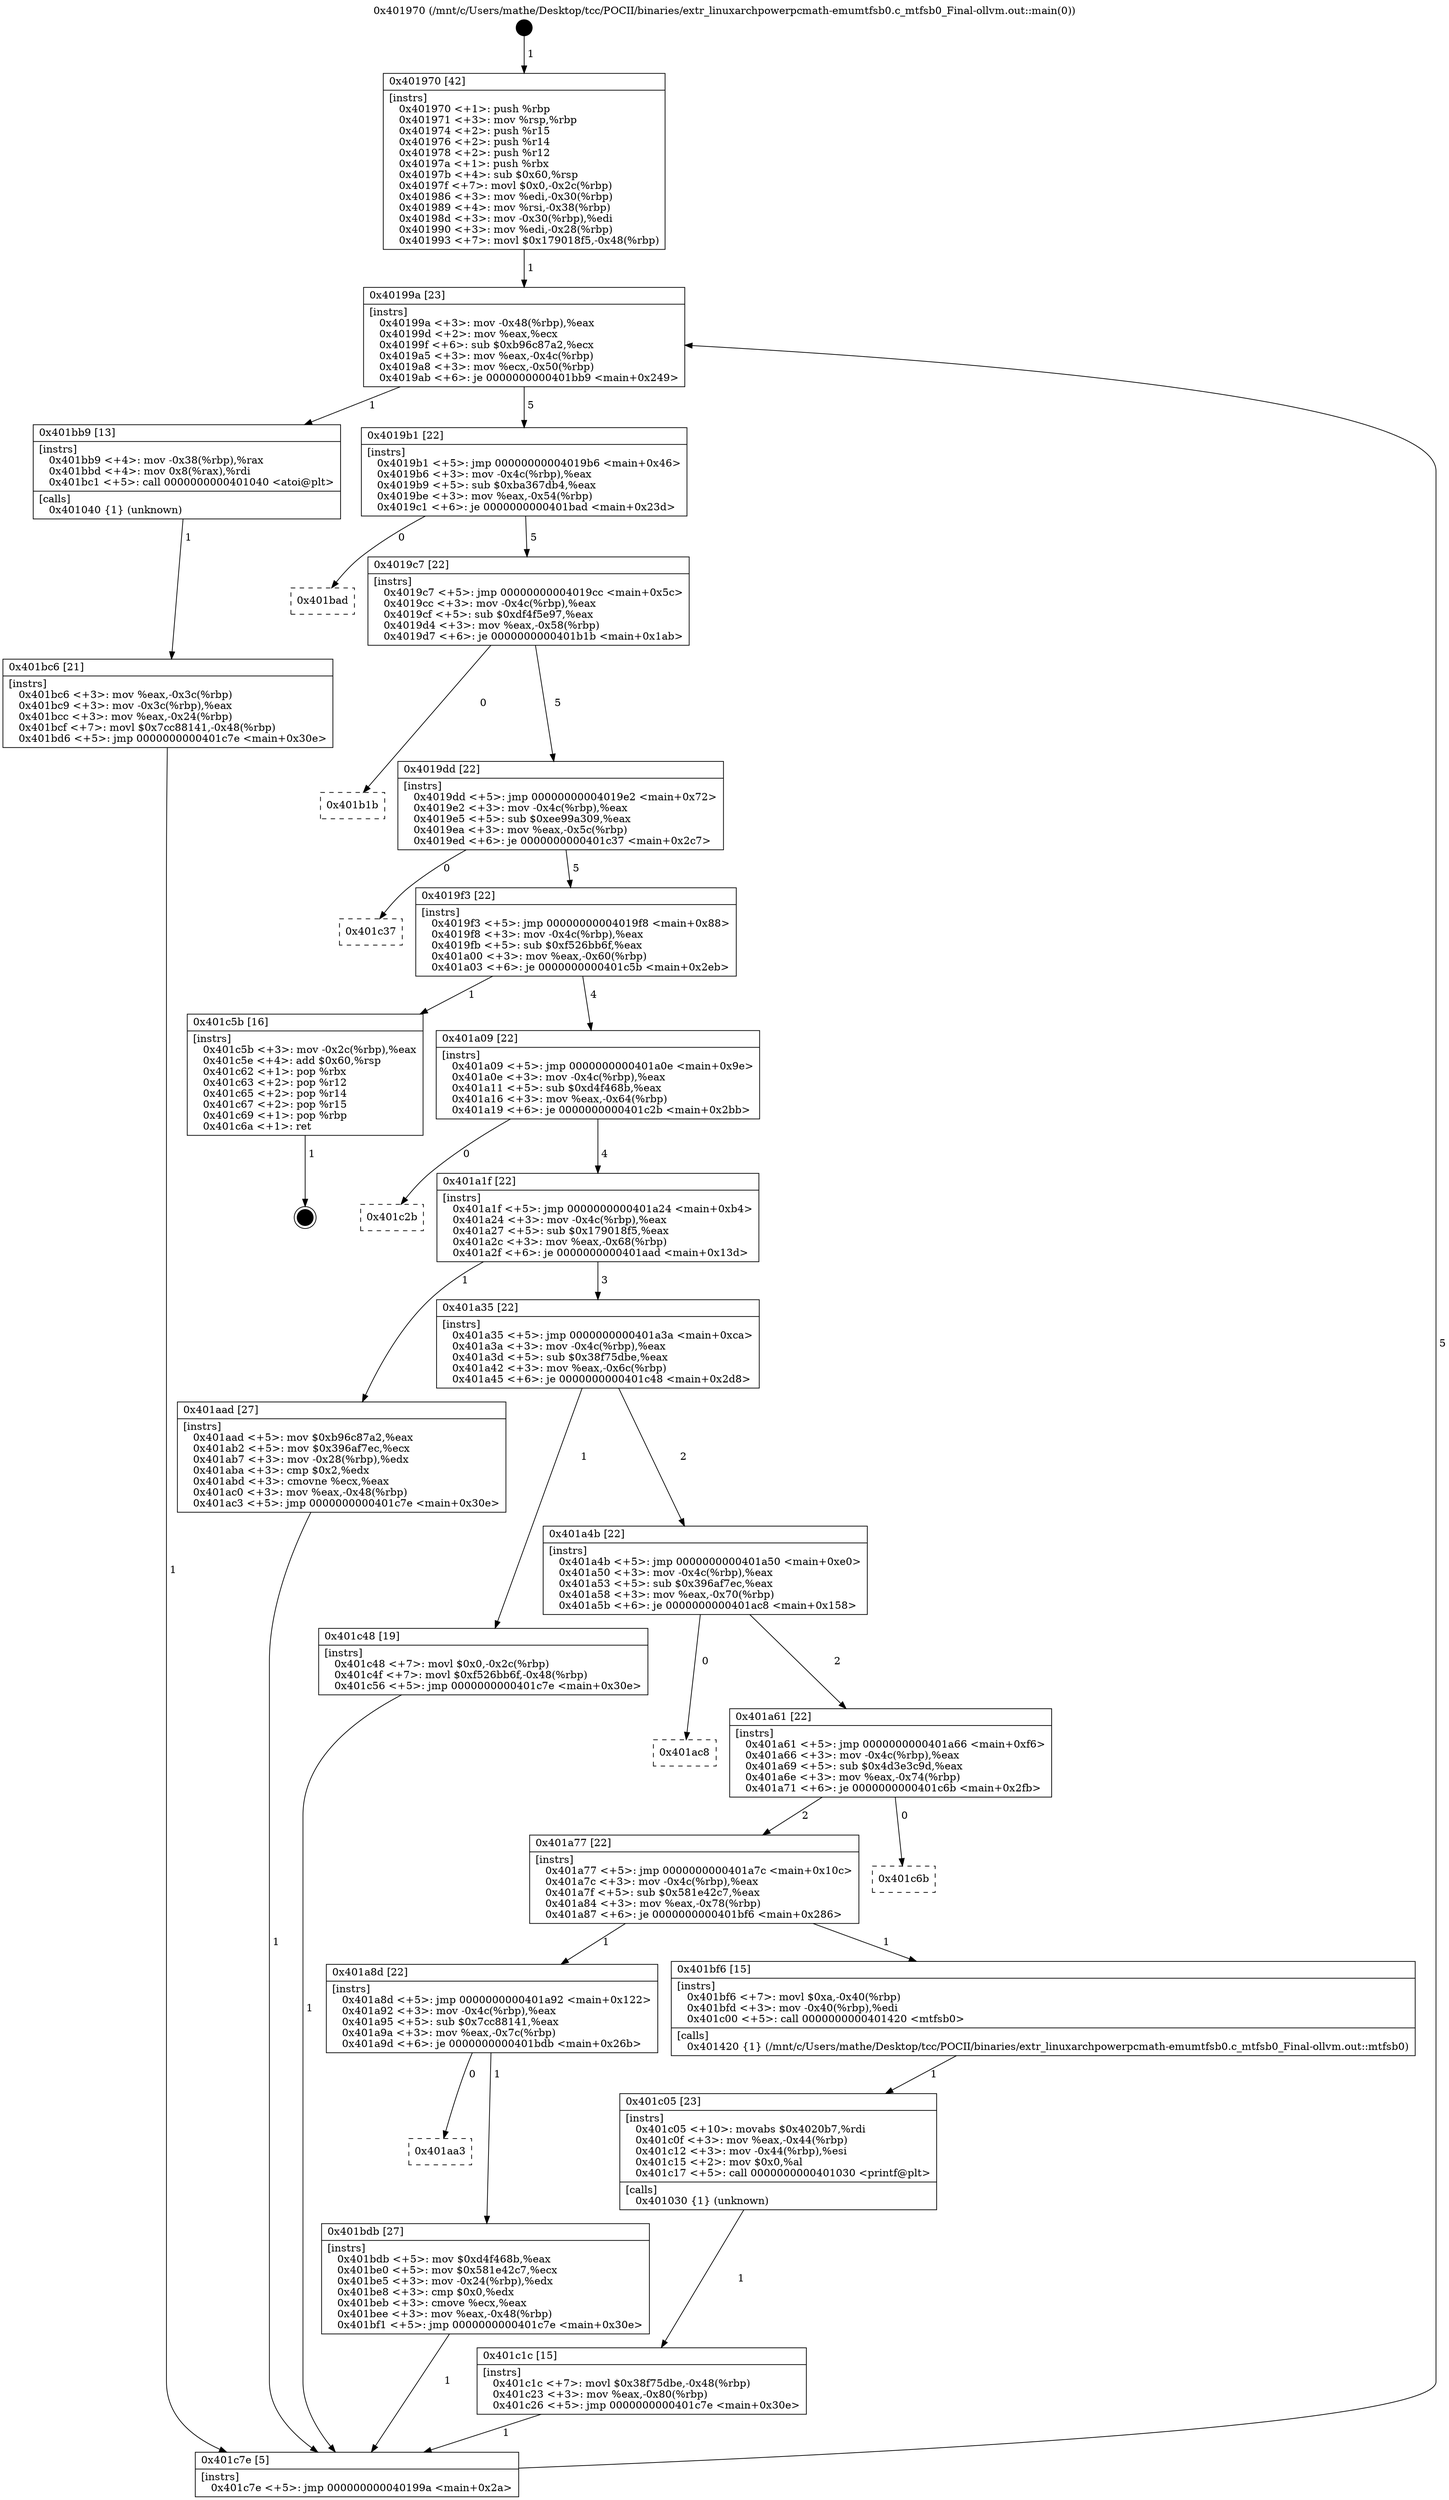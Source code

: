 digraph "0x401970" {
  label = "0x401970 (/mnt/c/Users/mathe/Desktop/tcc/POCII/binaries/extr_linuxarchpowerpcmath-emumtfsb0.c_mtfsb0_Final-ollvm.out::main(0))"
  labelloc = "t"
  node[shape=record]

  Entry [label="",width=0.3,height=0.3,shape=circle,fillcolor=black,style=filled]
  "0x40199a" [label="{
     0x40199a [23]\l
     | [instrs]\l
     &nbsp;&nbsp;0x40199a \<+3\>: mov -0x48(%rbp),%eax\l
     &nbsp;&nbsp;0x40199d \<+2\>: mov %eax,%ecx\l
     &nbsp;&nbsp;0x40199f \<+6\>: sub $0xb96c87a2,%ecx\l
     &nbsp;&nbsp;0x4019a5 \<+3\>: mov %eax,-0x4c(%rbp)\l
     &nbsp;&nbsp;0x4019a8 \<+3\>: mov %ecx,-0x50(%rbp)\l
     &nbsp;&nbsp;0x4019ab \<+6\>: je 0000000000401bb9 \<main+0x249\>\l
  }"]
  "0x401bb9" [label="{
     0x401bb9 [13]\l
     | [instrs]\l
     &nbsp;&nbsp;0x401bb9 \<+4\>: mov -0x38(%rbp),%rax\l
     &nbsp;&nbsp;0x401bbd \<+4\>: mov 0x8(%rax),%rdi\l
     &nbsp;&nbsp;0x401bc1 \<+5\>: call 0000000000401040 \<atoi@plt\>\l
     | [calls]\l
     &nbsp;&nbsp;0x401040 \{1\} (unknown)\l
  }"]
  "0x4019b1" [label="{
     0x4019b1 [22]\l
     | [instrs]\l
     &nbsp;&nbsp;0x4019b1 \<+5\>: jmp 00000000004019b6 \<main+0x46\>\l
     &nbsp;&nbsp;0x4019b6 \<+3\>: mov -0x4c(%rbp),%eax\l
     &nbsp;&nbsp;0x4019b9 \<+5\>: sub $0xba367db4,%eax\l
     &nbsp;&nbsp;0x4019be \<+3\>: mov %eax,-0x54(%rbp)\l
     &nbsp;&nbsp;0x4019c1 \<+6\>: je 0000000000401bad \<main+0x23d\>\l
  }"]
  Exit [label="",width=0.3,height=0.3,shape=circle,fillcolor=black,style=filled,peripheries=2]
  "0x401bad" [label="{
     0x401bad\l
  }", style=dashed]
  "0x4019c7" [label="{
     0x4019c7 [22]\l
     | [instrs]\l
     &nbsp;&nbsp;0x4019c7 \<+5\>: jmp 00000000004019cc \<main+0x5c\>\l
     &nbsp;&nbsp;0x4019cc \<+3\>: mov -0x4c(%rbp),%eax\l
     &nbsp;&nbsp;0x4019cf \<+5\>: sub $0xdf4f5e97,%eax\l
     &nbsp;&nbsp;0x4019d4 \<+3\>: mov %eax,-0x58(%rbp)\l
     &nbsp;&nbsp;0x4019d7 \<+6\>: je 0000000000401b1b \<main+0x1ab\>\l
  }"]
  "0x401c1c" [label="{
     0x401c1c [15]\l
     | [instrs]\l
     &nbsp;&nbsp;0x401c1c \<+7\>: movl $0x38f75dbe,-0x48(%rbp)\l
     &nbsp;&nbsp;0x401c23 \<+3\>: mov %eax,-0x80(%rbp)\l
     &nbsp;&nbsp;0x401c26 \<+5\>: jmp 0000000000401c7e \<main+0x30e\>\l
  }"]
  "0x401b1b" [label="{
     0x401b1b\l
  }", style=dashed]
  "0x4019dd" [label="{
     0x4019dd [22]\l
     | [instrs]\l
     &nbsp;&nbsp;0x4019dd \<+5\>: jmp 00000000004019e2 \<main+0x72\>\l
     &nbsp;&nbsp;0x4019e2 \<+3\>: mov -0x4c(%rbp),%eax\l
     &nbsp;&nbsp;0x4019e5 \<+5\>: sub $0xee99a309,%eax\l
     &nbsp;&nbsp;0x4019ea \<+3\>: mov %eax,-0x5c(%rbp)\l
     &nbsp;&nbsp;0x4019ed \<+6\>: je 0000000000401c37 \<main+0x2c7\>\l
  }"]
  "0x401c05" [label="{
     0x401c05 [23]\l
     | [instrs]\l
     &nbsp;&nbsp;0x401c05 \<+10\>: movabs $0x4020b7,%rdi\l
     &nbsp;&nbsp;0x401c0f \<+3\>: mov %eax,-0x44(%rbp)\l
     &nbsp;&nbsp;0x401c12 \<+3\>: mov -0x44(%rbp),%esi\l
     &nbsp;&nbsp;0x401c15 \<+2\>: mov $0x0,%al\l
     &nbsp;&nbsp;0x401c17 \<+5\>: call 0000000000401030 \<printf@plt\>\l
     | [calls]\l
     &nbsp;&nbsp;0x401030 \{1\} (unknown)\l
  }"]
  "0x401c37" [label="{
     0x401c37\l
  }", style=dashed]
  "0x4019f3" [label="{
     0x4019f3 [22]\l
     | [instrs]\l
     &nbsp;&nbsp;0x4019f3 \<+5\>: jmp 00000000004019f8 \<main+0x88\>\l
     &nbsp;&nbsp;0x4019f8 \<+3\>: mov -0x4c(%rbp),%eax\l
     &nbsp;&nbsp;0x4019fb \<+5\>: sub $0xf526bb6f,%eax\l
     &nbsp;&nbsp;0x401a00 \<+3\>: mov %eax,-0x60(%rbp)\l
     &nbsp;&nbsp;0x401a03 \<+6\>: je 0000000000401c5b \<main+0x2eb\>\l
  }"]
  "0x401aa3" [label="{
     0x401aa3\l
  }", style=dashed]
  "0x401c5b" [label="{
     0x401c5b [16]\l
     | [instrs]\l
     &nbsp;&nbsp;0x401c5b \<+3\>: mov -0x2c(%rbp),%eax\l
     &nbsp;&nbsp;0x401c5e \<+4\>: add $0x60,%rsp\l
     &nbsp;&nbsp;0x401c62 \<+1\>: pop %rbx\l
     &nbsp;&nbsp;0x401c63 \<+2\>: pop %r12\l
     &nbsp;&nbsp;0x401c65 \<+2\>: pop %r14\l
     &nbsp;&nbsp;0x401c67 \<+2\>: pop %r15\l
     &nbsp;&nbsp;0x401c69 \<+1\>: pop %rbp\l
     &nbsp;&nbsp;0x401c6a \<+1\>: ret\l
  }"]
  "0x401a09" [label="{
     0x401a09 [22]\l
     | [instrs]\l
     &nbsp;&nbsp;0x401a09 \<+5\>: jmp 0000000000401a0e \<main+0x9e\>\l
     &nbsp;&nbsp;0x401a0e \<+3\>: mov -0x4c(%rbp),%eax\l
     &nbsp;&nbsp;0x401a11 \<+5\>: sub $0xd4f468b,%eax\l
     &nbsp;&nbsp;0x401a16 \<+3\>: mov %eax,-0x64(%rbp)\l
     &nbsp;&nbsp;0x401a19 \<+6\>: je 0000000000401c2b \<main+0x2bb\>\l
  }"]
  "0x401bdb" [label="{
     0x401bdb [27]\l
     | [instrs]\l
     &nbsp;&nbsp;0x401bdb \<+5\>: mov $0xd4f468b,%eax\l
     &nbsp;&nbsp;0x401be0 \<+5\>: mov $0x581e42c7,%ecx\l
     &nbsp;&nbsp;0x401be5 \<+3\>: mov -0x24(%rbp),%edx\l
     &nbsp;&nbsp;0x401be8 \<+3\>: cmp $0x0,%edx\l
     &nbsp;&nbsp;0x401beb \<+3\>: cmove %ecx,%eax\l
     &nbsp;&nbsp;0x401bee \<+3\>: mov %eax,-0x48(%rbp)\l
     &nbsp;&nbsp;0x401bf1 \<+5\>: jmp 0000000000401c7e \<main+0x30e\>\l
  }"]
  "0x401c2b" [label="{
     0x401c2b\l
  }", style=dashed]
  "0x401a1f" [label="{
     0x401a1f [22]\l
     | [instrs]\l
     &nbsp;&nbsp;0x401a1f \<+5\>: jmp 0000000000401a24 \<main+0xb4\>\l
     &nbsp;&nbsp;0x401a24 \<+3\>: mov -0x4c(%rbp),%eax\l
     &nbsp;&nbsp;0x401a27 \<+5\>: sub $0x179018f5,%eax\l
     &nbsp;&nbsp;0x401a2c \<+3\>: mov %eax,-0x68(%rbp)\l
     &nbsp;&nbsp;0x401a2f \<+6\>: je 0000000000401aad \<main+0x13d\>\l
  }"]
  "0x401a8d" [label="{
     0x401a8d [22]\l
     | [instrs]\l
     &nbsp;&nbsp;0x401a8d \<+5\>: jmp 0000000000401a92 \<main+0x122\>\l
     &nbsp;&nbsp;0x401a92 \<+3\>: mov -0x4c(%rbp),%eax\l
     &nbsp;&nbsp;0x401a95 \<+5\>: sub $0x7cc88141,%eax\l
     &nbsp;&nbsp;0x401a9a \<+3\>: mov %eax,-0x7c(%rbp)\l
     &nbsp;&nbsp;0x401a9d \<+6\>: je 0000000000401bdb \<main+0x26b\>\l
  }"]
  "0x401aad" [label="{
     0x401aad [27]\l
     | [instrs]\l
     &nbsp;&nbsp;0x401aad \<+5\>: mov $0xb96c87a2,%eax\l
     &nbsp;&nbsp;0x401ab2 \<+5\>: mov $0x396af7ec,%ecx\l
     &nbsp;&nbsp;0x401ab7 \<+3\>: mov -0x28(%rbp),%edx\l
     &nbsp;&nbsp;0x401aba \<+3\>: cmp $0x2,%edx\l
     &nbsp;&nbsp;0x401abd \<+3\>: cmovne %ecx,%eax\l
     &nbsp;&nbsp;0x401ac0 \<+3\>: mov %eax,-0x48(%rbp)\l
     &nbsp;&nbsp;0x401ac3 \<+5\>: jmp 0000000000401c7e \<main+0x30e\>\l
  }"]
  "0x401a35" [label="{
     0x401a35 [22]\l
     | [instrs]\l
     &nbsp;&nbsp;0x401a35 \<+5\>: jmp 0000000000401a3a \<main+0xca\>\l
     &nbsp;&nbsp;0x401a3a \<+3\>: mov -0x4c(%rbp),%eax\l
     &nbsp;&nbsp;0x401a3d \<+5\>: sub $0x38f75dbe,%eax\l
     &nbsp;&nbsp;0x401a42 \<+3\>: mov %eax,-0x6c(%rbp)\l
     &nbsp;&nbsp;0x401a45 \<+6\>: je 0000000000401c48 \<main+0x2d8\>\l
  }"]
  "0x401c7e" [label="{
     0x401c7e [5]\l
     | [instrs]\l
     &nbsp;&nbsp;0x401c7e \<+5\>: jmp 000000000040199a \<main+0x2a\>\l
  }"]
  "0x401970" [label="{
     0x401970 [42]\l
     | [instrs]\l
     &nbsp;&nbsp;0x401970 \<+1\>: push %rbp\l
     &nbsp;&nbsp;0x401971 \<+3\>: mov %rsp,%rbp\l
     &nbsp;&nbsp;0x401974 \<+2\>: push %r15\l
     &nbsp;&nbsp;0x401976 \<+2\>: push %r14\l
     &nbsp;&nbsp;0x401978 \<+2\>: push %r12\l
     &nbsp;&nbsp;0x40197a \<+1\>: push %rbx\l
     &nbsp;&nbsp;0x40197b \<+4\>: sub $0x60,%rsp\l
     &nbsp;&nbsp;0x40197f \<+7\>: movl $0x0,-0x2c(%rbp)\l
     &nbsp;&nbsp;0x401986 \<+3\>: mov %edi,-0x30(%rbp)\l
     &nbsp;&nbsp;0x401989 \<+4\>: mov %rsi,-0x38(%rbp)\l
     &nbsp;&nbsp;0x40198d \<+3\>: mov -0x30(%rbp),%edi\l
     &nbsp;&nbsp;0x401990 \<+3\>: mov %edi,-0x28(%rbp)\l
     &nbsp;&nbsp;0x401993 \<+7\>: movl $0x179018f5,-0x48(%rbp)\l
  }"]
  "0x401bc6" [label="{
     0x401bc6 [21]\l
     | [instrs]\l
     &nbsp;&nbsp;0x401bc6 \<+3\>: mov %eax,-0x3c(%rbp)\l
     &nbsp;&nbsp;0x401bc9 \<+3\>: mov -0x3c(%rbp),%eax\l
     &nbsp;&nbsp;0x401bcc \<+3\>: mov %eax,-0x24(%rbp)\l
     &nbsp;&nbsp;0x401bcf \<+7\>: movl $0x7cc88141,-0x48(%rbp)\l
     &nbsp;&nbsp;0x401bd6 \<+5\>: jmp 0000000000401c7e \<main+0x30e\>\l
  }"]
  "0x401bf6" [label="{
     0x401bf6 [15]\l
     | [instrs]\l
     &nbsp;&nbsp;0x401bf6 \<+7\>: movl $0xa,-0x40(%rbp)\l
     &nbsp;&nbsp;0x401bfd \<+3\>: mov -0x40(%rbp),%edi\l
     &nbsp;&nbsp;0x401c00 \<+5\>: call 0000000000401420 \<mtfsb0\>\l
     | [calls]\l
     &nbsp;&nbsp;0x401420 \{1\} (/mnt/c/Users/mathe/Desktop/tcc/POCII/binaries/extr_linuxarchpowerpcmath-emumtfsb0.c_mtfsb0_Final-ollvm.out::mtfsb0)\l
  }"]
  "0x401c48" [label="{
     0x401c48 [19]\l
     | [instrs]\l
     &nbsp;&nbsp;0x401c48 \<+7\>: movl $0x0,-0x2c(%rbp)\l
     &nbsp;&nbsp;0x401c4f \<+7\>: movl $0xf526bb6f,-0x48(%rbp)\l
     &nbsp;&nbsp;0x401c56 \<+5\>: jmp 0000000000401c7e \<main+0x30e\>\l
  }"]
  "0x401a4b" [label="{
     0x401a4b [22]\l
     | [instrs]\l
     &nbsp;&nbsp;0x401a4b \<+5\>: jmp 0000000000401a50 \<main+0xe0\>\l
     &nbsp;&nbsp;0x401a50 \<+3\>: mov -0x4c(%rbp),%eax\l
     &nbsp;&nbsp;0x401a53 \<+5\>: sub $0x396af7ec,%eax\l
     &nbsp;&nbsp;0x401a58 \<+3\>: mov %eax,-0x70(%rbp)\l
     &nbsp;&nbsp;0x401a5b \<+6\>: je 0000000000401ac8 \<main+0x158\>\l
  }"]
  "0x401a77" [label="{
     0x401a77 [22]\l
     | [instrs]\l
     &nbsp;&nbsp;0x401a77 \<+5\>: jmp 0000000000401a7c \<main+0x10c\>\l
     &nbsp;&nbsp;0x401a7c \<+3\>: mov -0x4c(%rbp),%eax\l
     &nbsp;&nbsp;0x401a7f \<+5\>: sub $0x581e42c7,%eax\l
     &nbsp;&nbsp;0x401a84 \<+3\>: mov %eax,-0x78(%rbp)\l
     &nbsp;&nbsp;0x401a87 \<+6\>: je 0000000000401bf6 \<main+0x286\>\l
  }"]
  "0x401ac8" [label="{
     0x401ac8\l
  }", style=dashed]
  "0x401a61" [label="{
     0x401a61 [22]\l
     | [instrs]\l
     &nbsp;&nbsp;0x401a61 \<+5\>: jmp 0000000000401a66 \<main+0xf6\>\l
     &nbsp;&nbsp;0x401a66 \<+3\>: mov -0x4c(%rbp),%eax\l
     &nbsp;&nbsp;0x401a69 \<+5\>: sub $0x4d3e3c9d,%eax\l
     &nbsp;&nbsp;0x401a6e \<+3\>: mov %eax,-0x74(%rbp)\l
     &nbsp;&nbsp;0x401a71 \<+6\>: je 0000000000401c6b \<main+0x2fb\>\l
  }"]
  "0x401c6b" [label="{
     0x401c6b\l
  }", style=dashed]
  Entry -> "0x401970" [label=" 1"]
  "0x40199a" -> "0x401bb9" [label=" 1"]
  "0x40199a" -> "0x4019b1" [label=" 5"]
  "0x401c5b" -> Exit [label=" 1"]
  "0x4019b1" -> "0x401bad" [label=" 0"]
  "0x4019b1" -> "0x4019c7" [label=" 5"]
  "0x401c48" -> "0x401c7e" [label=" 1"]
  "0x4019c7" -> "0x401b1b" [label=" 0"]
  "0x4019c7" -> "0x4019dd" [label=" 5"]
  "0x401c1c" -> "0x401c7e" [label=" 1"]
  "0x4019dd" -> "0x401c37" [label=" 0"]
  "0x4019dd" -> "0x4019f3" [label=" 5"]
  "0x401c05" -> "0x401c1c" [label=" 1"]
  "0x4019f3" -> "0x401c5b" [label=" 1"]
  "0x4019f3" -> "0x401a09" [label=" 4"]
  "0x401bf6" -> "0x401c05" [label=" 1"]
  "0x401a09" -> "0x401c2b" [label=" 0"]
  "0x401a09" -> "0x401a1f" [label=" 4"]
  "0x401bdb" -> "0x401c7e" [label=" 1"]
  "0x401a1f" -> "0x401aad" [label=" 1"]
  "0x401a1f" -> "0x401a35" [label=" 3"]
  "0x401aad" -> "0x401c7e" [label=" 1"]
  "0x401970" -> "0x40199a" [label=" 1"]
  "0x401c7e" -> "0x40199a" [label=" 5"]
  "0x401bb9" -> "0x401bc6" [label=" 1"]
  "0x401bc6" -> "0x401c7e" [label=" 1"]
  "0x401a8d" -> "0x401bdb" [label=" 1"]
  "0x401a35" -> "0x401c48" [label=" 1"]
  "0x401a35" -> "0x401a4b" [label=" 2"]
  "0x401a8d" -> "0x401aa3" [label=" 0"]
  "0x401a4b" -> "0x401ac8" [label=" 0"]
  "0x401a4b" -> "0x401a61" [label=" 2"]
  "0x401a77" -> "0x401bf6" [label=" 1"]
  "0x401a61" -> "0x401c6b" [label=" 0"]
  "0x401a61" -> "0x401a77" [label=" 2"]
  "0x401a77" -> "0x401a8d" [label=" 1"]
}
